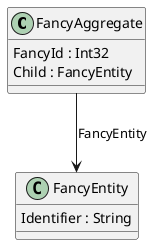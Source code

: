 @startuml
class FancyAggregate {
	FancyId : Int32
	Child : FancyEntity
}

class FancyEntity {
	Identifier : String
}


FancyAggregate --> FancyEntity : FancyEntity

